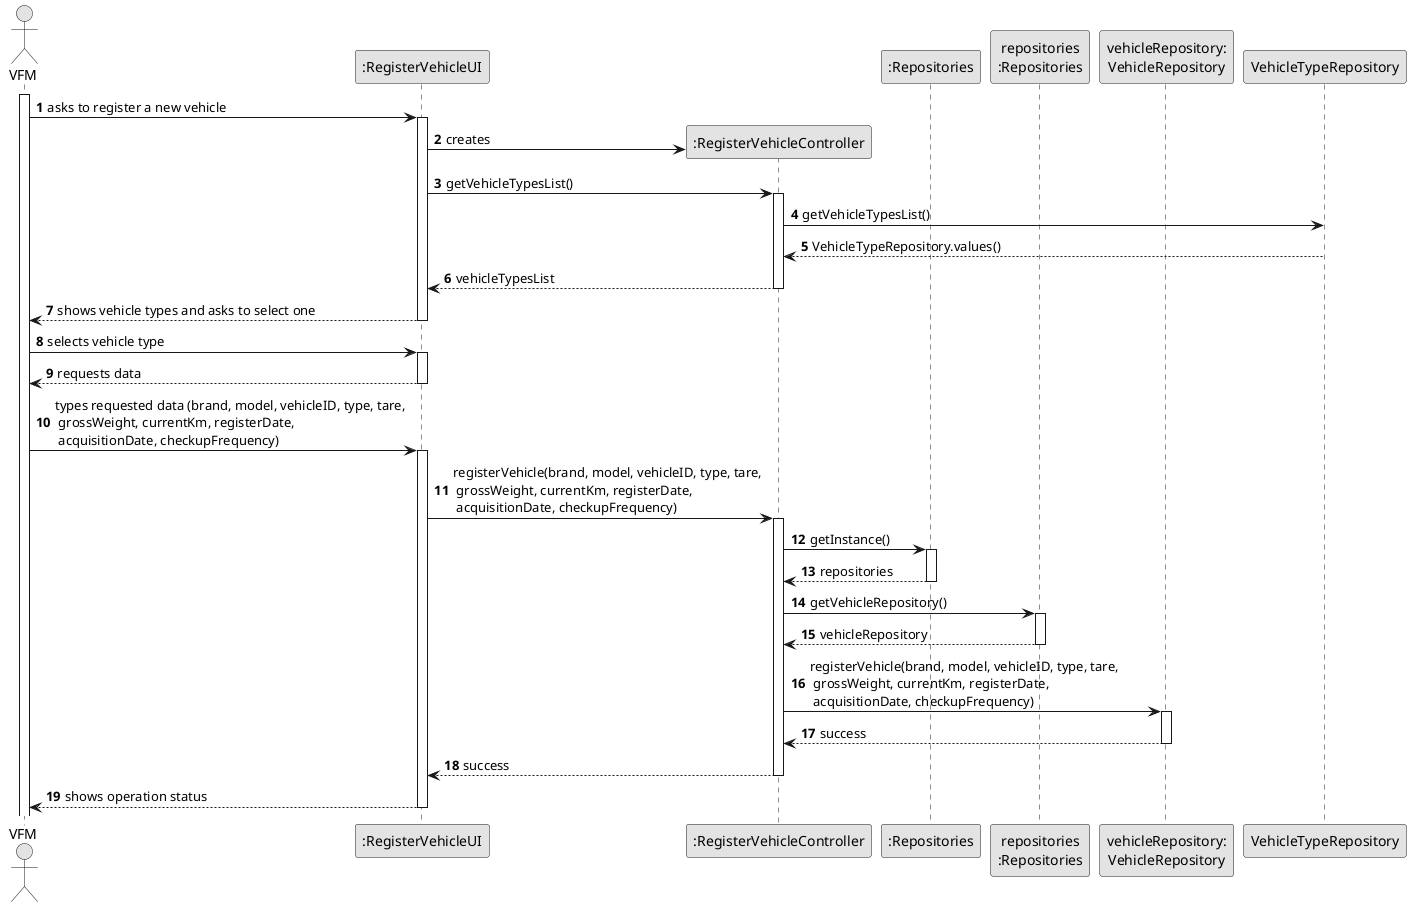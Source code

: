 @startuml
skinparam monochrome true
skinparam packageStyle rectangle
skinparam shadowing false

autonumber

'hide footbox
actor " VFM" as ADM
participant ":RegisterVehicleUI" as UI
participant ":RegisterVehicleController" as CTRL
participant ":Repositories" as RepositorySingleton
participant "repositories\n:Repositories" as PLAT
participant "vehicleRepository:\nVehicleRepository" as VehicleRepository
participant "VehicleTypeRepository" as VTPR

activate ADM

        ADM -> UI : asks to register a new vehicle

        activate UI

        UI -> CTRL **: creates
        UI -> CTRL : getVehicleTypesList()
        activate CTRL
        CTRL -> VTPR : getVehicleTypesList()
        VTPR --> CTRL : VehicleTypeRepository.values()
        CTRL --> UI : vehicleTypesList
        deactivate CTRL

            UI --> ADM : shows vehicle types and asks to select one
            deactivate UI
            ADM -> UI :  selects vehicle type
            activate UI
            UI --> ADM : requests data
            deactivate UI


    ADM -> UI : types requested data (brand, model, vehicleID, type, tare,\n grossWeight, currentKm, registerDate,\n acquisitionDate, checkupFrequency)
            activate UI


        UI -> CTRL : registerVehicle(brand, model, vehicleID, type, tare,\n grossWeight, currentKm, registerDate,\n acquisitionDate, checkupFrequency)
        activate CTRL



                CTRL -> RepositorySingleton : getInstance()
                activate RepositorySingleton

                    RepositorySingleton --> CTRL: repositories
                deactivate RepositorySingleton

                CTRL -> PLAT : getVehicleRepository()
                activate PLAT

                    PLAT --> CTRL : vehicleRepository
                deactivate PLAT

                CTRL -> VehicleRepository : registerVehicle(brand, model, vehicleID, type, tare,\n grossWeight, currentKm, registerDate,\n acquisitionDate, checkupFrequency)
                activate VehicleRepository




                    VehicleRepository --> CTRL : success

                deactivate VehicleRepository

                    CTRL --> UI : success
                    deactivate CTRL
                    UI --> ADM : shows operation status
                    deactivate UI
            deactivate CTRL



@enduml